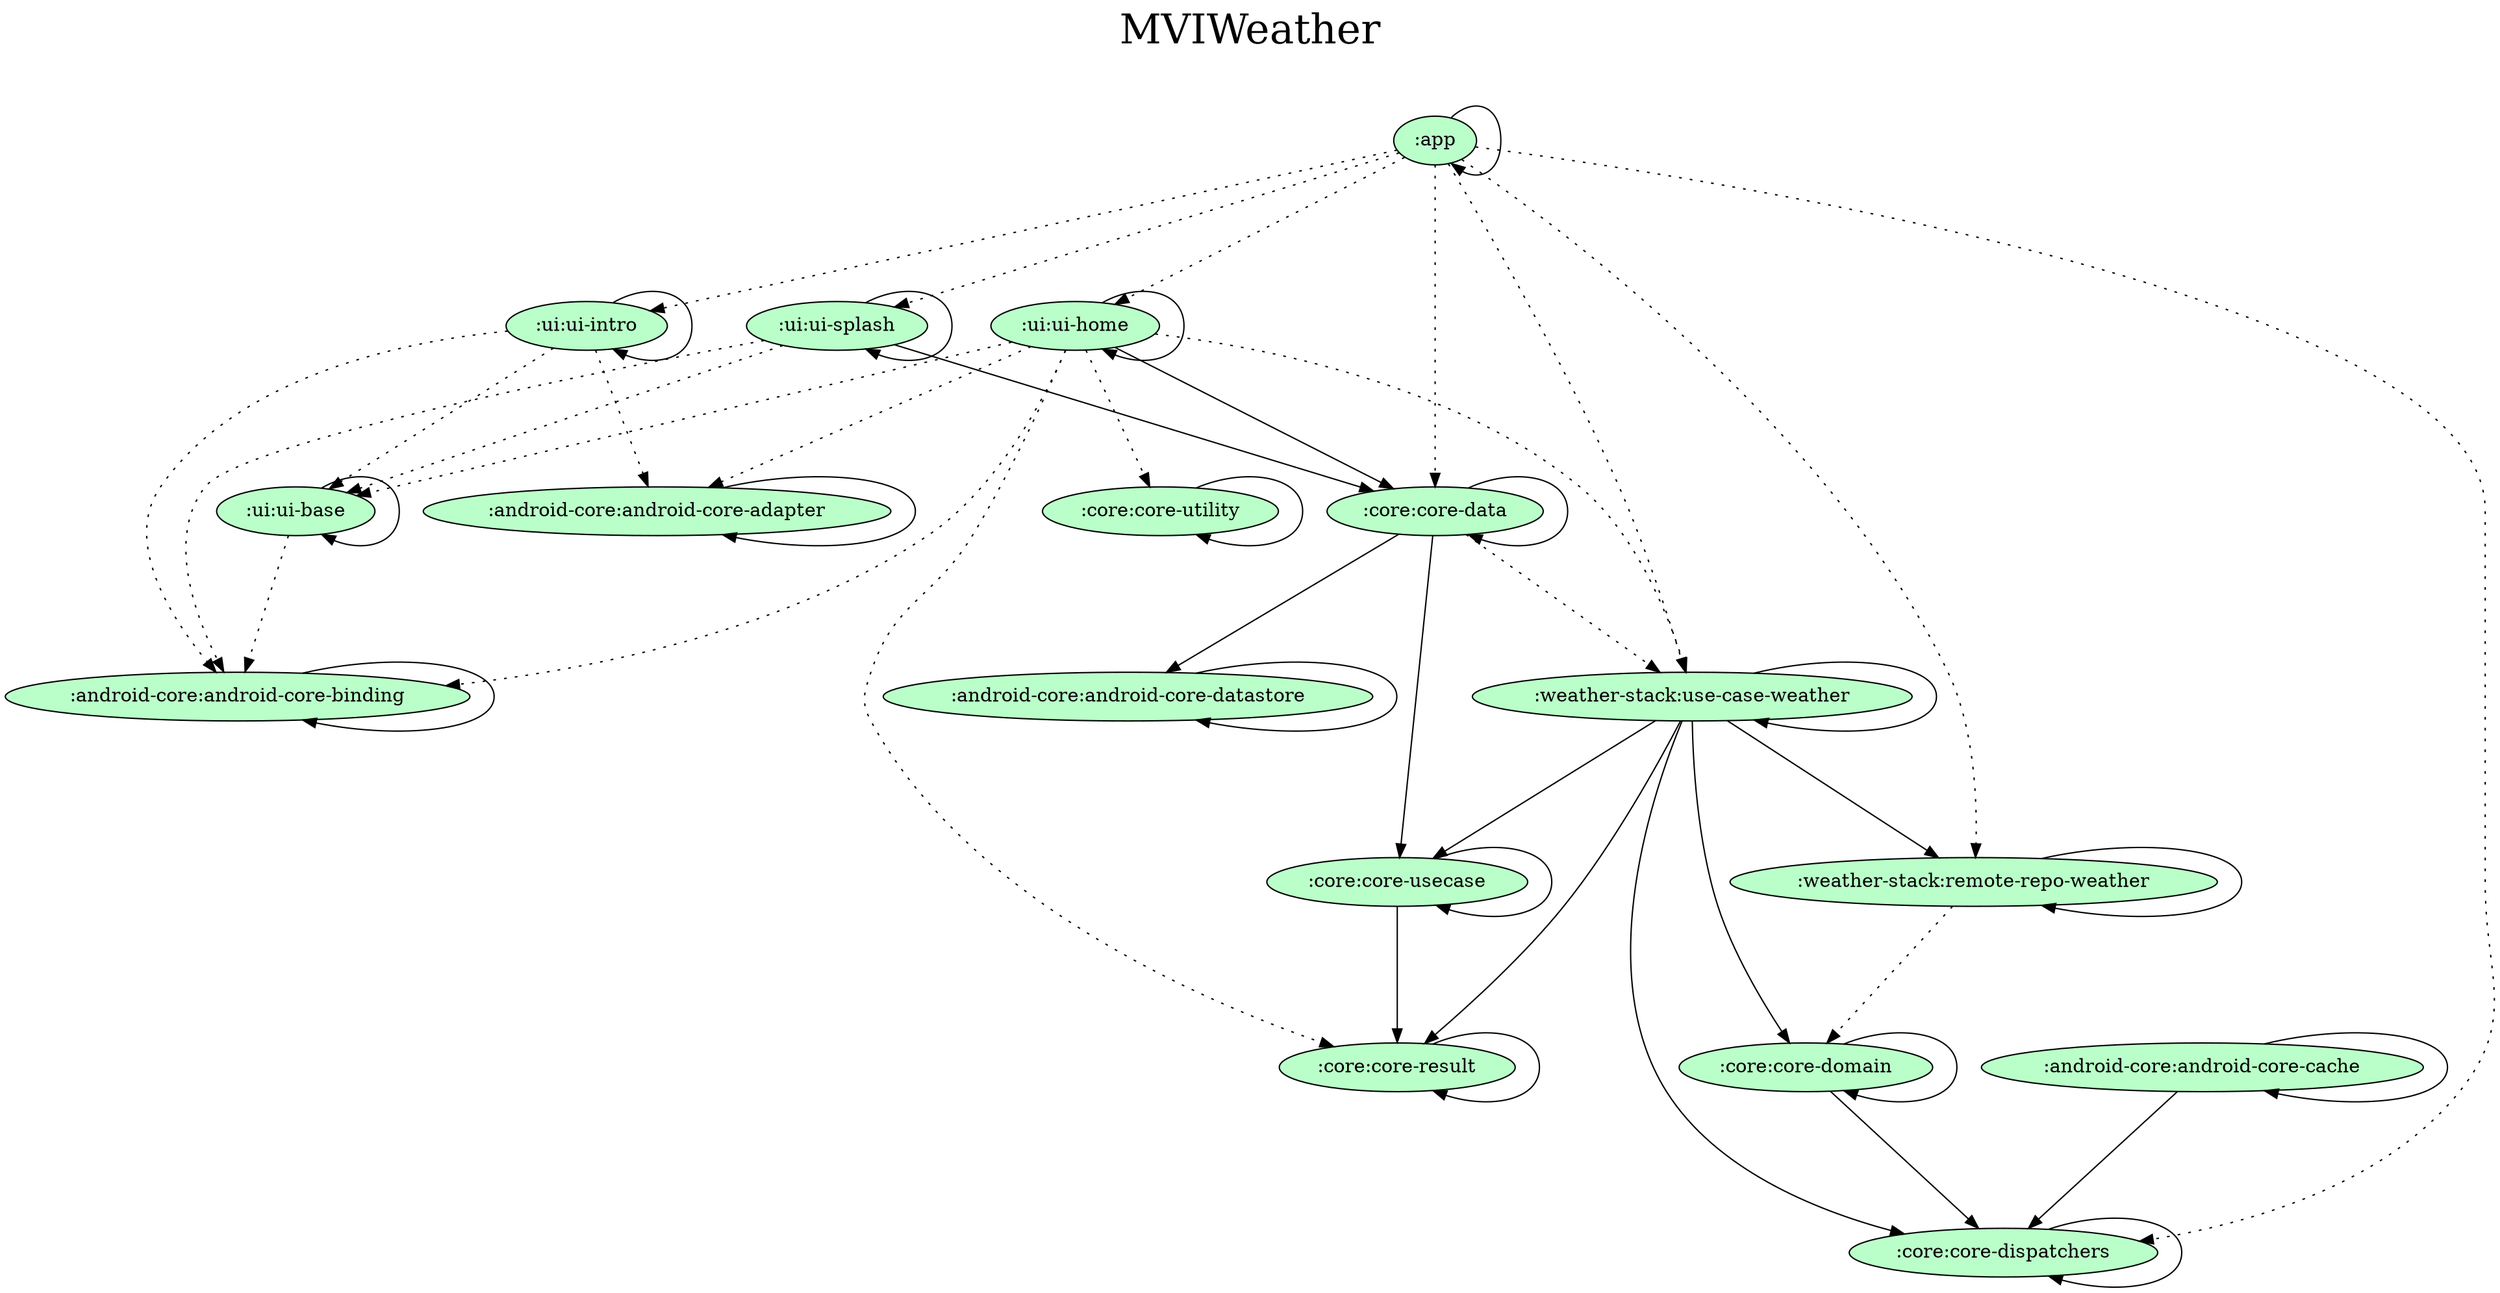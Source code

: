 digraph {
  graph [label="MVIWeather\n ",labelloc=t,fontsize=30,ranksep=1.4];
  node [style=filled, fillcolor="#bbbbbb"];
  rankdir=TB;

  # Projects

  ":android-core:android-core-adapter" [fillcolor="#baffc9"];
  ":android-core:android-core-binding" [fillcolor="#baffc9"];
  ":android-core:android-core-cache" [fillcolor="#baffc9"];
  ":android-core:android-core-datastore" [fillcolor="#baffc9"];
  ":app" [fillcolor="#baffc9"];
  ":core:core-data" [fillcolor="#baffc9"];
  ":core:core-dispatchers" [fillcolor="#baffc9"];
  ":core:core-domain" [fillcolor="#baffc9"];
  ":core:core-result" [fillcolor="#baffc9"];
  ":core:core-usecase" [fillcolor="#baffc9"];
  ":core:core-utility" [fillcolor="#baffc9"];
  ":ui:ui-base" [fillcolor="#baffc9"];
  ":ui:ui-home" [fillcolor="#baffc9"];
  ":ui:ui-intro" [fillcolor="#baffc9"];
  ":ui:ui-splash" [fillcolor="#baffc9"];
  ":weather-stack:remote-repo-weather" [fillcolor="#baffc9"];
  ":weather-stack:use-case-weather" [fillcolor="#baffc9"];

  {rank = same;}

  # Dependencies

  ":app" -> ":app"
  ":app" -> ":ui:ui-splash" [style=dotted]
  ":app" -> ":ui:ui-intro" [style=dotted]
  ":app" -> ":ui:ui-home" [style=dotted]
  ":app" -> ":weather-stack:remote-repo-weather" [style=dotted]
  ":app" -> ":core:core-dispatchers" [style=dotted]
  ":app" -> ":core:core-data" [style=dotted]
  ":app" -> ":weather-stack:use-case-weather" [style=dotted]
  ":android-core:android-core-adapter" -> ":android-core:android-core-adapter"
  ":android-core:android-core-binding" -> ":android-core:android-core-binding"
  ":android-core:android-core-cache" -> ":core:core-dispatchers"
  ":android-core:android-core-cache" -> ":android-core:android-core-cache"
  ":android-core:android-core-datastore" -> ":android-core:android-core-datastore"
  ":core:core-data" -> ":android-core:android-core-datastore"
  ":core:core-data" -> ":core:core-usecase"
  ":core:core-data" -> ":core:core-data"
  ":core:core-data" -> ":weather-stack:use-case-weather" [style=dotted]
  ":core:core-dispatchers" -> ":core:core-dispatchers"
  ":core:core-domain" -> ":core:core-dispatchers"
  ":core:core-domain" -> ":core:core-domain"
  ":core:core-result" -> ":core:core-result"
  ":core:core-usecase" -> ":core:core-result"
  ":core:core-usecase" -> ":core:core-usecase"
  ":core:core-utility" -> ":core:core-utility"
  ":ui:ui-base" -> ":ui:ui-base"
  ":ui:ui-base" -> ":android-core:android-core-binding" [style=dotted]
  ":ui:ui-home" -> ":core:core-data"
  ":ui:ui-home" -> ":ui:ui-home"
  ":ui:ui-home" -> ":ui:ui-base" [style=dotted]
  ":ui:ui-home" -> ":android-core:android-core-binding" [style=dotted]
  ":ui:ui-home" -> ":android-core:android-core-adapter" [style=dotted]
  ":ui:ui-home" -> ":weather-stack:use-case-weather" [style=dotted]
  ":ui:ui-home" -> ":core:core-result" [style=dotted]
  ":ui:ui-home" -> ":core:core-utility" [style=dotted]
  ":ui:ui-intro" -> ":ui:ui-intro"
  ":ui:ui-intro" -> ":ui:ui-base" [style=dotted]
  ":ui:ui-intro" -> ":android-core:android-core-binding" [style=dotted]
  ":ui:ui-intro" -> ":android-core:android-core-adapter" [style=dotted]
  ":ui:ui-splash" -> ":core:core-data"
  ":ui:ui-splash" -> ":ui:ui-splash"
  ":ui:ui-splash" -> ":ui:ui-base" [style=dotted]
  ":ui:ui-splash" -> ":android-core:android-core-binding" [style=dotted]
  ":weather-stack:remote-repo-weather" -> ":weather-stack:remote-repo-weather"
  ":weather-stack:remote-repo-weather" -> ":core:core-domain" [style=dotted]
  ":weather-stack:use-case-weather" -> ":core:core-domain"
  ":weather-stack:use-case-weather" -> ":core:core-dispatchers"
  ":weather-stack:use-case-weather" -> ":core:core-usecase"
  ":weather-stack:use-case-weather" -> ":core:core-result"
  ":weather-stack:use-case-weather" -> ":weather-stack:remote-repo-weather"
  ":weather-stack:use-case-weather" -> ":weather-stack:use-case-weather"
}
